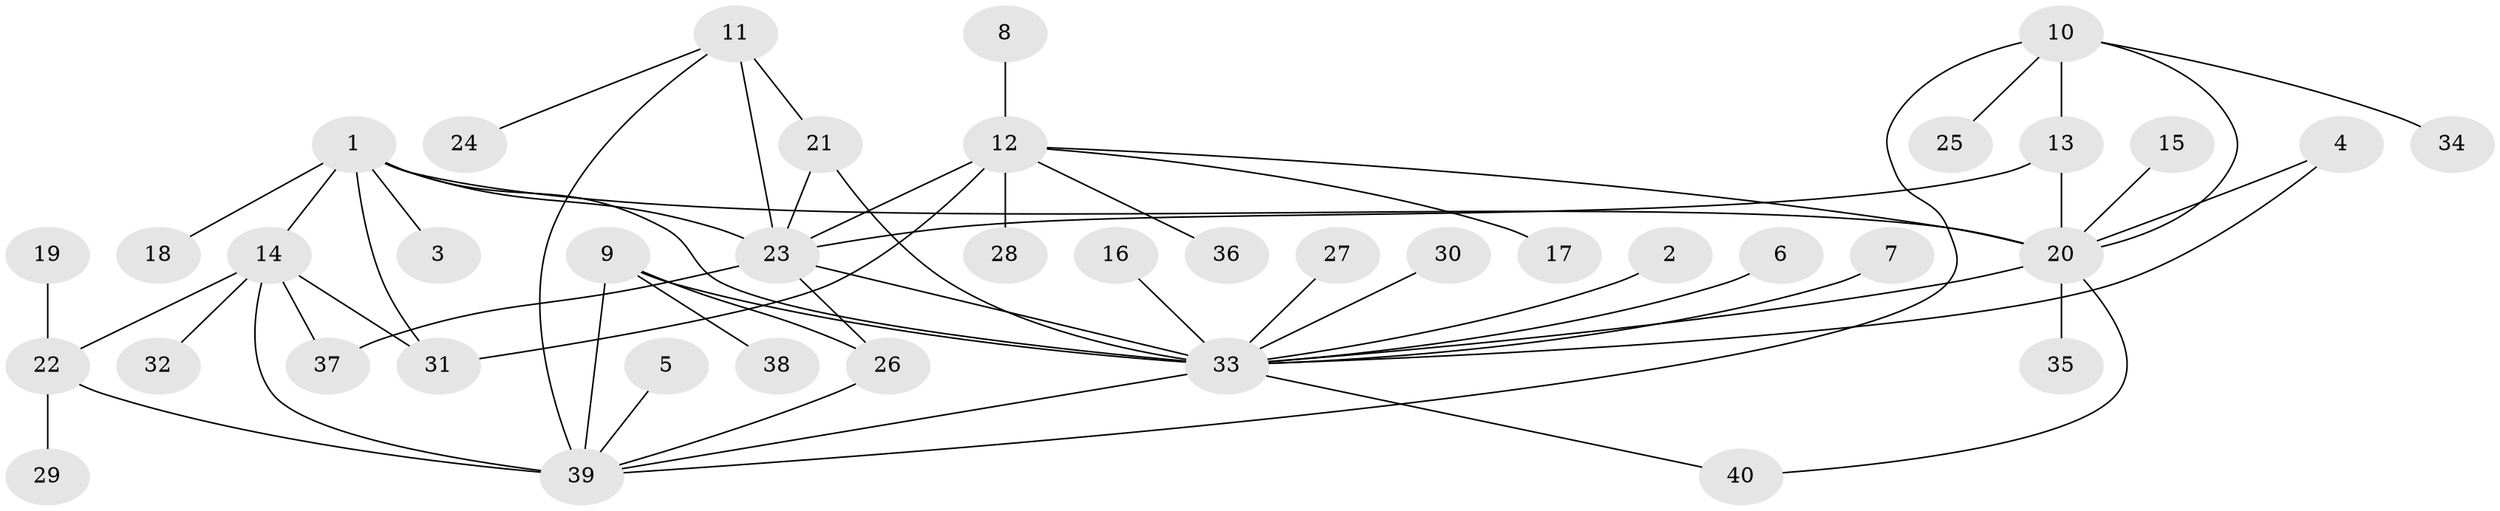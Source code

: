 // original degree distribution, {6: 0.0875, 11: 0.05, 8: 0.025, 5: 0.0125, 3: 0.05, 7: 0.025, 4: 0.0375, 1: 0.4875, 2: 0.225}
// Generated by graph-tools (version 1.1) at 2025/50/03/09/25 03:50:39]
// undirected, 40 vertices, 58 edges
graph export_dot {
graph [start="1"]
  node [color=gray90,style=filled];
  1;
  2;
  3;
  4;
  5;
  6;
  7;
  8;
  9;
  10;
  11;
  12;
  13;
  14;
  15;
  16;
  17;
  18;
  19;
  20;
  21;
  22;
  23;
  24;
  25;
  26;
  27;
  28;
  29;
  30;
  31;
  32;
  33;
  34;
  35;
  36;
  37;
  38;
  39;
  40;
  1 -- 3 [weight=1.0];
  1 -- 14 [weight=2.0];
  1 -- 18 [weight=1.0];
  1 -- 20 [weight=1.0];
  1 -- 23 [weight=1.0];
  1 -- 31 [weight=2.0];
  1 -- 33 [weight=1.0];
  2 -- 33 [weight=1.0];
  4 -- 20 [weight=1.0];
  4 -- 33 [weight=1.0];
  5 -- 39 [weight=1.0];
  6 -- 33 [weight=1.0];
  7 -- 33 [weight=1.0];
  8 -- 12 [weight=1.0];
  9 -- 26 [weight=1.0];
  9 -- 33 [weight=3.0];
  9 -- 38 [weight=1.0];
  9 -- 39 [weight=1.0];
  10 -- 13 [weight=2.0];
  10 -- 20 [weight=1.0];
  10 -- 25 [weight=1.0];
  10 -- 34 [weight=1.0];
  10 -- 39 [weight=1.0];
  11 -- 21 [weight=2.0];
  11 -- 23 [weight=2.0];
  11 -- 24 [weight=1.0];
  11 -- 39 [weight=1.0];
  12 -- 17 [weight=1.0];
  12 -- 20 [weight=1.0];
  12 -- 23 [weight=2.0];
  12 -- 28 [weight=1.0];
  12 -- 31 [weight=1.0];
  12 -- 36 [weight=1.0];
  13 -- 20 [weight=2.0];
  13 -- 23 [weight=1.0];
  14 -- 22 [weight=2.0];
  14 -- 31 [weight=1.0];
  14 -- 32 [weight=1.0];
  14 -- 37 [weight=1.0];
  14 -- 39 [weight=1.0];
  15 -- 20 [weight=1.0];
  16 -- 33 [weight=1.0];
  19 -- 22 [weight=1.0];
  20 -- 33 [weight=1.0];
  20 -- 35 [weight=1.0];
  20 -- 40 [weight=1.0];
  21 -- 23 [weight=1.0];
  21 -- 33 [weight=1.0];
  22 -- 29 [weight=1.0];
  22 -- 39 [weight=2.0];
  23 -- 26 [weight=1.0];
  23 -- 33 [weight=1.0];
  23 -- 37 [weight=1.0];
  26 -- 39 [weight=1.0];
  27 -- 33 [weight=1.0];
  30 -- 33 [weight=1.0];
  33 -- 39 [weight=1.0];
  33 -- 40 [weight=1.0];
}
